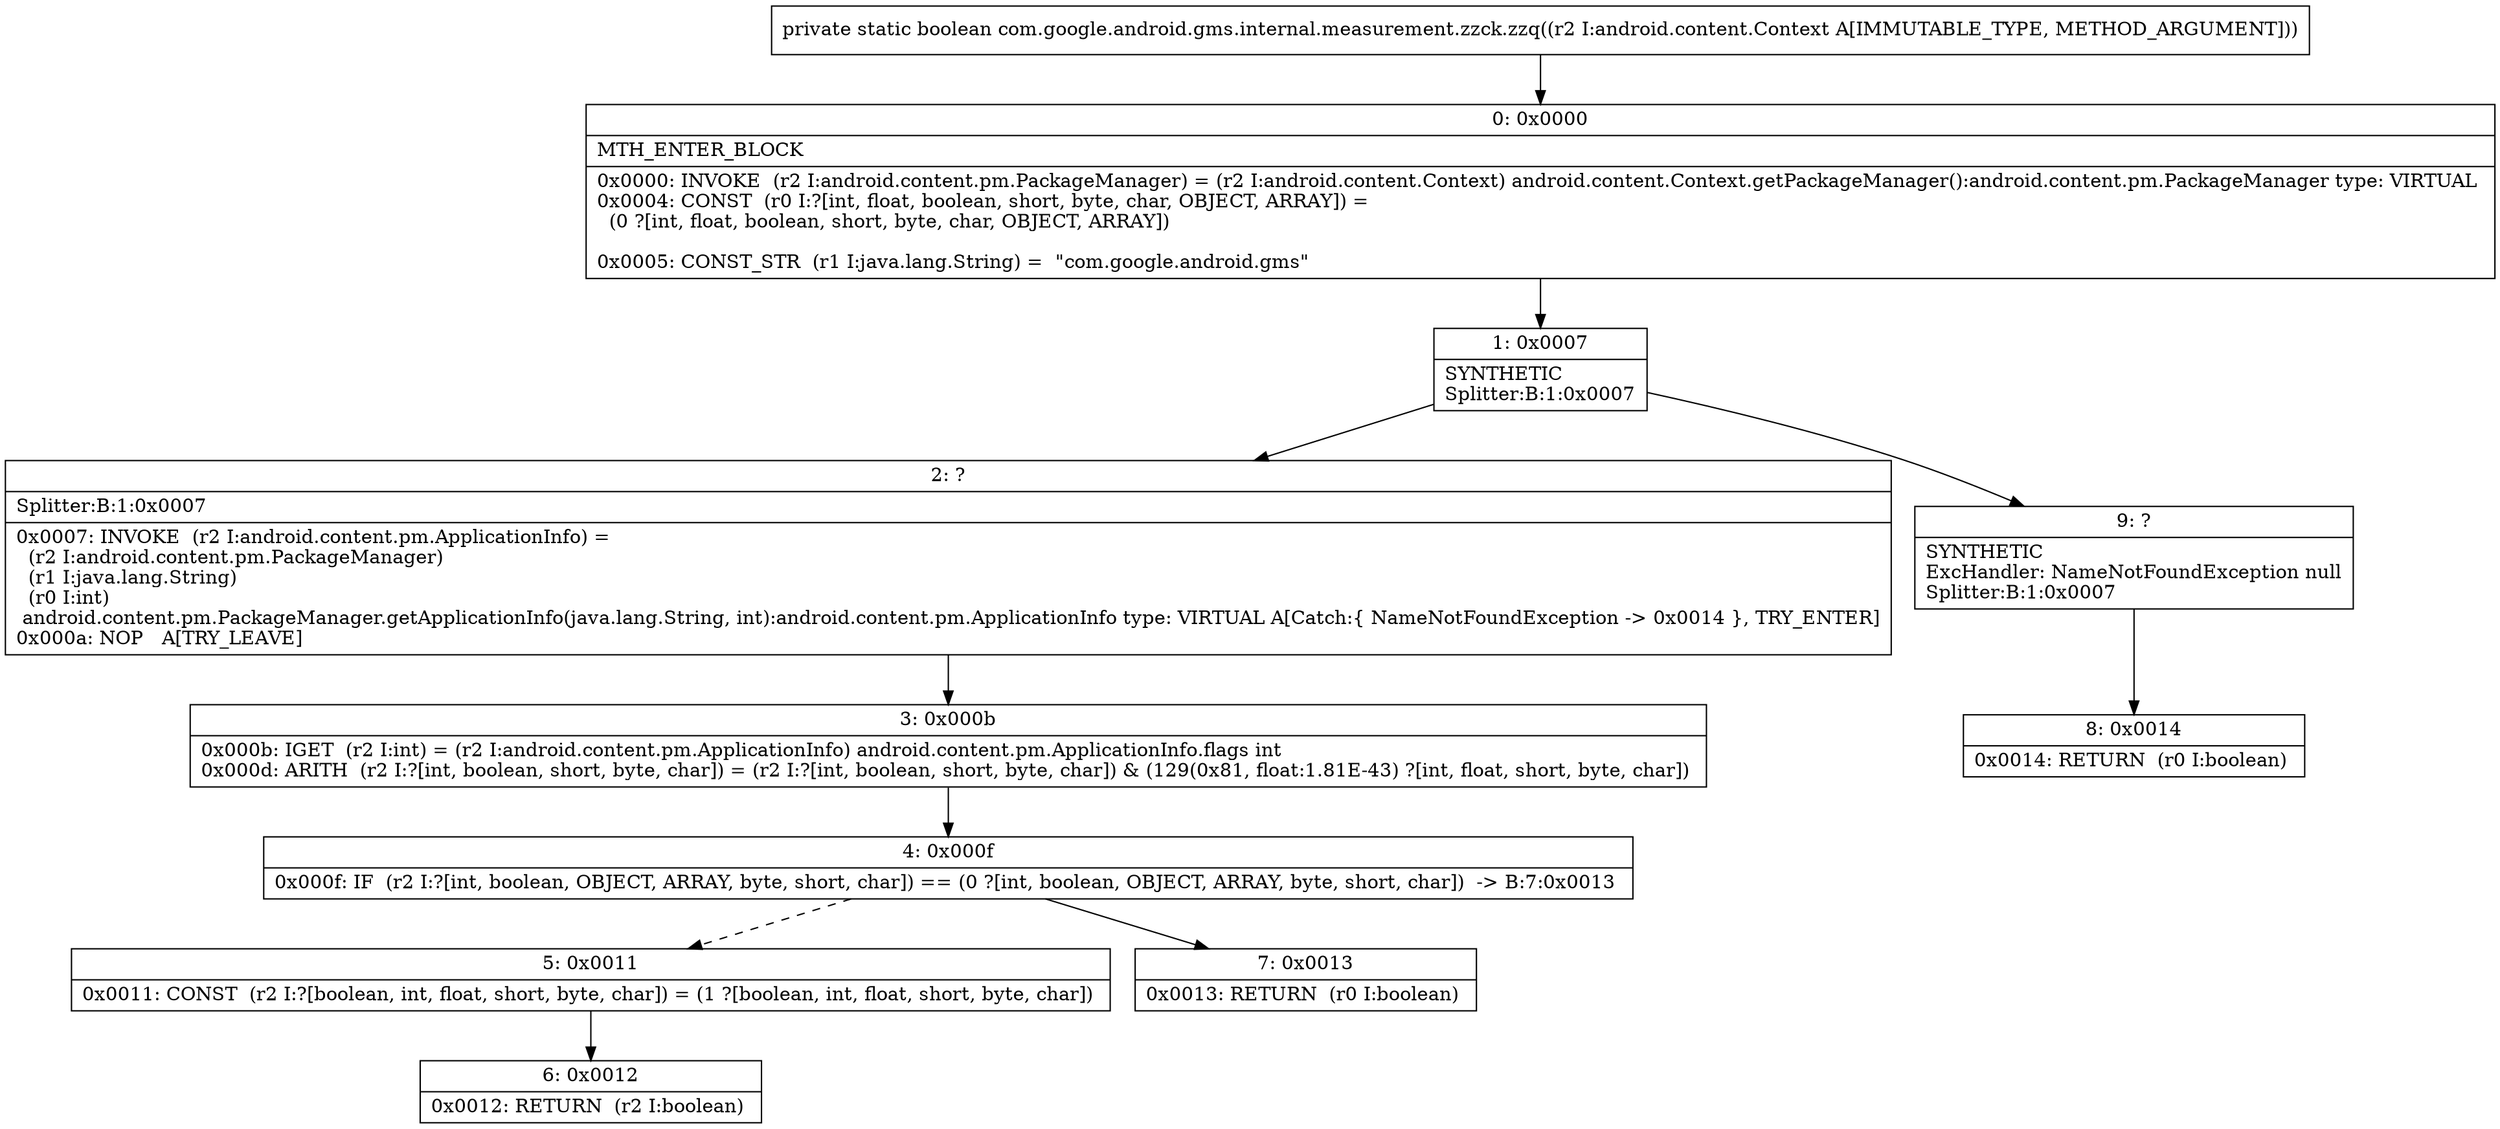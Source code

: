 digraph "CFG forcom.google.android.gms.internal.measurement.zzck.zzq(Landroid\/content\/Context;)Z" {
Node_0 [shape=record,label="{0\:\ 0x0000|MTH_ENTER_BLOCK\l|0x0000: INVOKE  (r2 I:android.content.pm.PackageManager) = (r2 I:android.content.Context) android.content.Context.getPackageManager():android.content.pm.PackageManager type: VIRTUAL \l0x0004: CONST  (r0 I:?[int, float, boolean, short, byte, char, OBJECT, ARRAY]) = \l  (0 ?[int, float, boolean, short, byte, char, OBJECT, ARRAY])\l \l0x0005: CONST_STR  (r1 I:java.lang.String) =  \"com.google.android.gms\" \l}"];
Node_1 [shape=record,label="{1\:\ 0x0007|SYNTHETIC\lSplitter:B:1:0x0007\l}"];
Node_2 [shape=record,label="{2\:\ ?|Splitter:B:1:0x0007\l|0x0007: INVOKE  (r2 I:android.content.pm.ApplicationInfo) = \l  (r2 I:android.content.pm.PackageManager)\l  (r1 I:java.lang.String)\l  (r0 I:int)\l android.content.pm.PackageManager.getApplicationInfo(java.lang.String, int):android.content.pm.ApplicationInfo type: VIRTUAL A[Catch:\{ NameNotFoundException \-\> 0x0014 \}, TRY_ENTER]\l0x000a: NOP   A[TRY_LEAVE]\l}"];
Node_3 [shape=record,label="{3\:\ 0x000b|0x000b: IGET  (r2 I:int) = (r2 I:android.content.pm.ApplicationInfo) android.content.pm.ApplicationInfo.flags int \l0x000d: ARITH  (r2 I:?[int, boolean, short, byte, char]) = (r2 I:?[int, boolean, short, byte, char]) & (129(0x81, float:1.81E\-43) ?[int, float, short, byte, char]) \l}"];
Node_4 [shape=record,label="{4\:\ 0x000f|0x000f: IF  (r2 I:?[int, boolean, OBJECT, ARRAY, byte, short, char]) == (0 ?[int, boolean, OBJECT, ARRAY, byte, short, char])  \-\> B:7:0x0013 \l}"];
Node_5 [shape=record,label="{5\:\ 0x0011|0x0011: CONST  (r2 I:?[boolean, int, float, short, byte, char]) = (1 ?[boolean, int, float, short, byte, char]) \l}"];
Node_6 [shape=record,label="{6\:\ 0x0012|0x0012: RETURN  (r2 I:boolean) \l}"];
Node_7 [shape=record,label="{7\:\ 0x0013|0x0013: RETURN  (r0 I:boolean) \l}"];
Node_8 [shape=record,label="{8\:\ 0x0014|0x0014: RETURN  (r0 I:boolean) \l}"];
Node_9 [shape=record,label="{9\:\ ?|SYNTHETIC\lExcHandler: NameNotFoundException null\lSplitter:B:1:0x0007\l}"];
MethodNode[shape=record,label="{private static boolean com.google.android.gms.internal.measurement.zzck.zzq((r2 I:android.content.Context A[IMMUTABLE_TYPE, METHOD_ARGUMENT])) }"];
MethodNode -> Node_0;
Node_0 -> Node_1;
Node_1 -> Node_2;
Node_1 -> Node_9;
Node_2 -> Node_3;
Node_3 -> Node_4;
Node_4 -> Node_5[style=dashed];
Node_4 -> Node_7;
Node_5 -> Node_6;
Node_9 -> Node_8;
}

